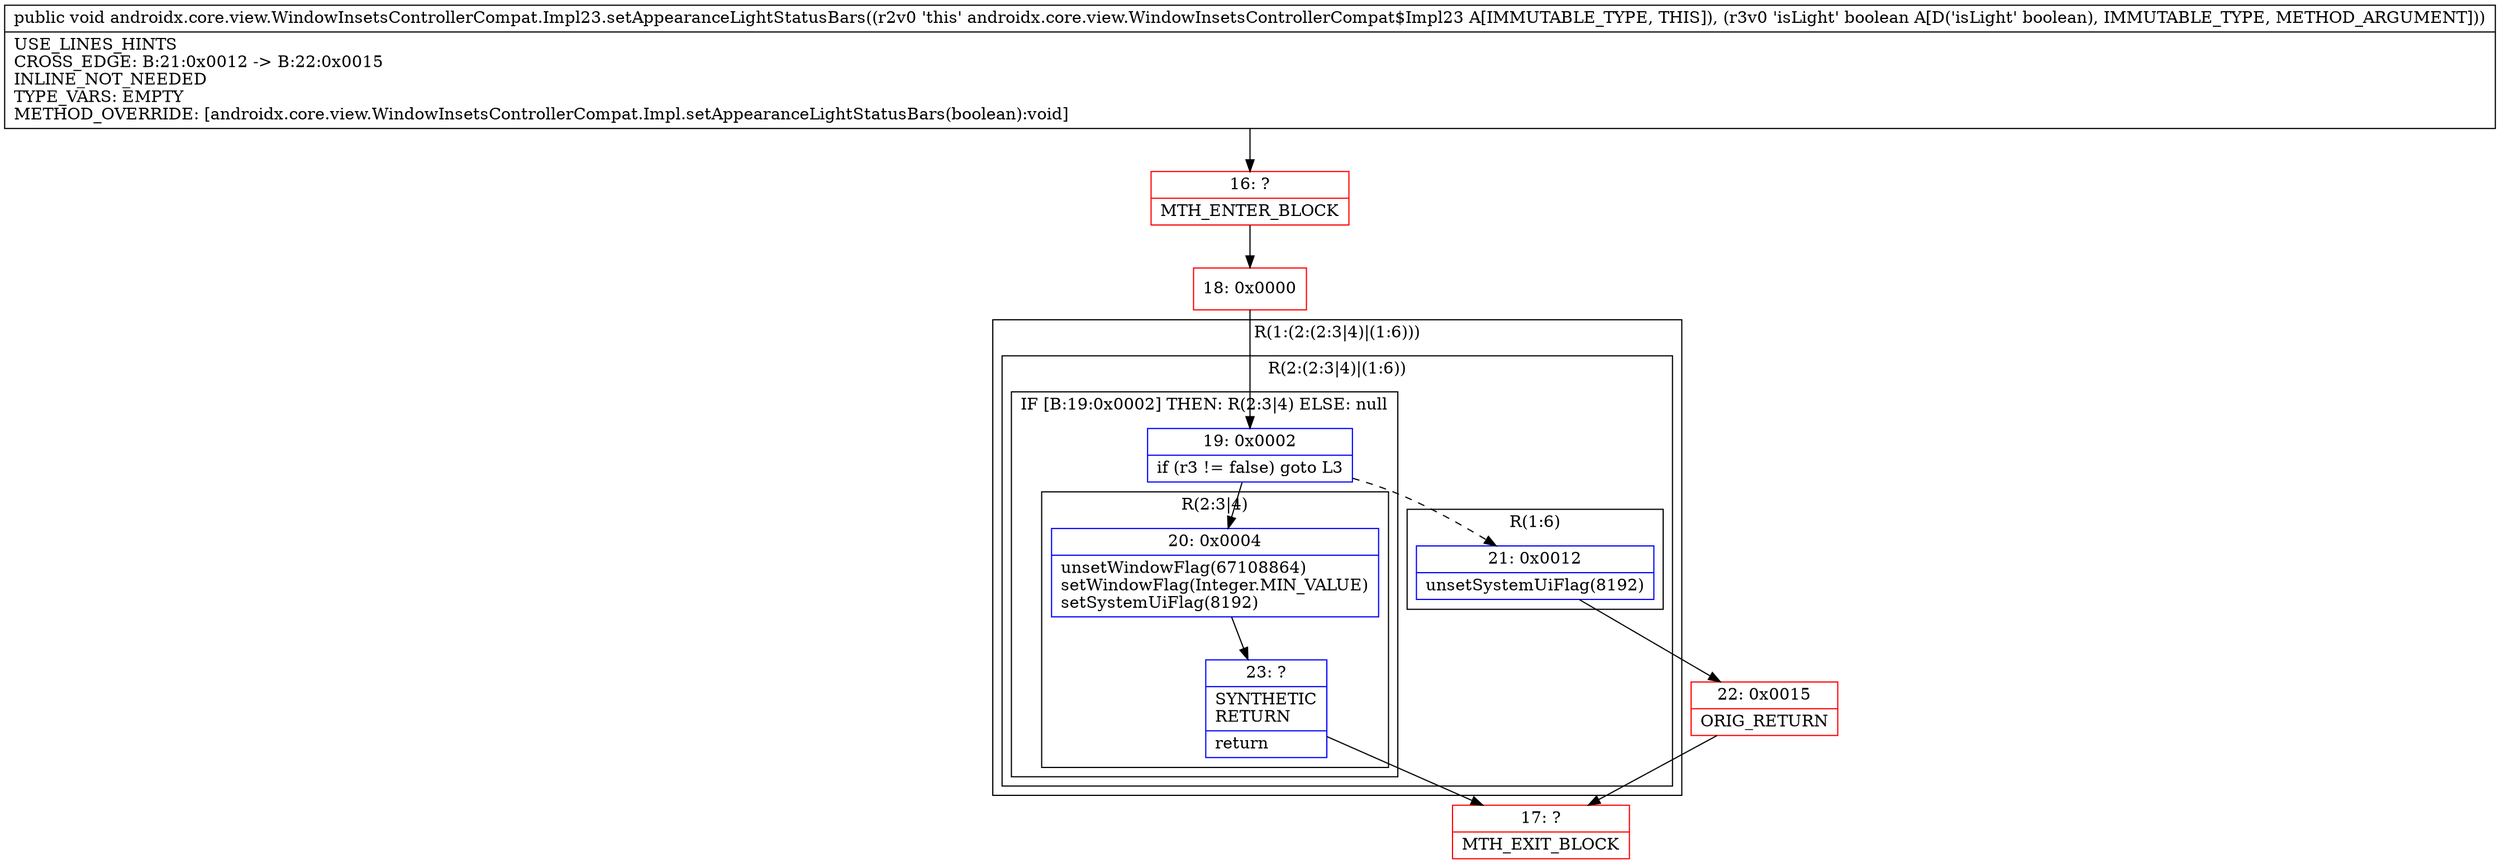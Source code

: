 digraph "CFG forandroidx.core.view.WindowInsetsControllerCompat.Impl23.setAppearanceLightStatusBars(Z)V" {
subgraph cluster_Region_1613014558 {
label = "R(1:(2:(2:3|4)|(1:6)))";
node [shape=record,color=blue];
subgraph cluster_Region_1393071407 {
label = "R(2:(2:3|4)|(1:6))";
node [shape=record,color=blue];
subgraph cluster_IfRegion_1361407878 {
label = "IF [B:19:0x0002] THEN: R(2:3|4) ELSE: null";
node [shape=record,color=blue];
Node_19 [shape=record,label="{19\:\ 0x0002|if (r3 != false) goto L3\l}"];
subgraph cluster_Region_1172555728 {
label = "R(2:3|4)";
node [shape=record,color=blue];
Node_20 [shape=record,label="{20\:\ 0x0004|unsetWindowFlag(67108864)\lsetWindowFlag(Integer.MIN_VALUE)\lsetSystemUiFlag(8192)\l}"];
Node_23 [shape=record,label="{23\:\ ?|SYNTHETIC\lRETURN\l|return\l}"];
}
}
subgraph cluster_Region_3317028 {
label = "R(1:6)";
node [shape=record,color=blue];
Node_21 [shape=record,label="{21\:\ 0x0012|unsetSystemUiFlag(8192)\l}"];
}
}
}
Node_16 [shape=record,color=red,label="{16\:\ ?|MTH_ENTER_BLOCK\l}"];
Node_18 [shape=record,color=red,label="{18\:\ 0x0000}"];
Node_17 [shape=record,color=red,label="{17\:\ ?|MTH_EXIT_BLOCK\l}"];
Node_22 [shape=record,color=red,label="{22\:\ 0x0015|ORIG_RETURN\l}"];
MethodNode[shape=record,label="{public void androidx.core.view.WindowInsetsControllerCompat.Impl23.setAppearanceLightStatusBars((r2v0 'this' androidx.core.view.WindowInsetsControllerCompat$Impl23 A[IMMUTABLE_TYPE, THIS]), (r3v0 'isLight' boolean A[D('isLight' boolean), IMMUTABLE_TYPE, METHOD_ARGUMENT]))  | USE_LINES_HINTS\lCROSS_EDGE: B:21:0x0012 \-\> B:22:0x0015\lINLINE_NOT_NEEDED\lTYPE_VARS: EMPTY\lMETHOD_OVERRIDE: [androidx.core.view.WindowInsetsControllerCompat.Impl.setAppearanceLightStatusBars(boolean):void]\l}"];
MethodNode -> Node_16;Node_19 -> Node_20;
Node_19 -> Node_21[style=dashed];
Node_20 -> Node_23;
Node_23 -> Node_17;
Node_21 -> Node_22;
Node_16 -> Node_18;
Node_18 -> Node_19;
Node_22 -> Node_17;
}

